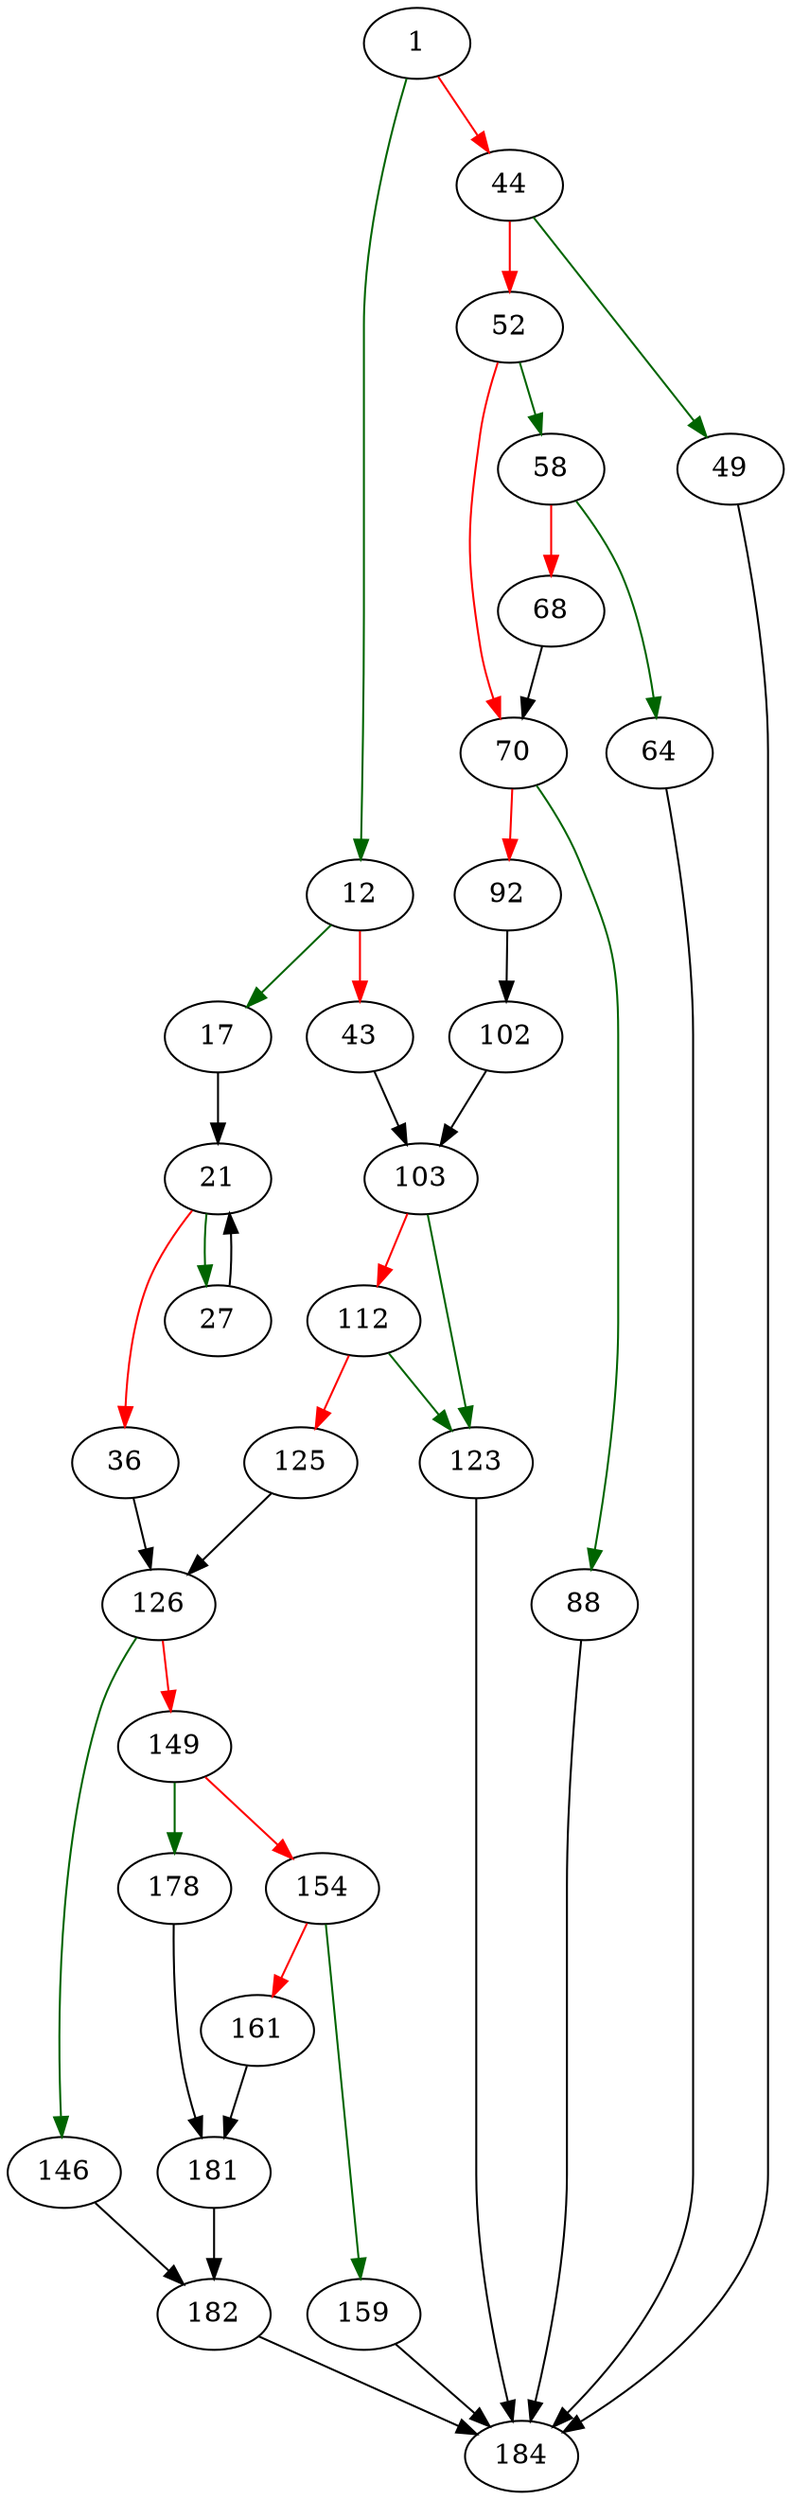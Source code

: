 strict digraph "moveToRoot" {
	// Node definitions.
	1 [entry=true];
	12;
	44;
	17;
	43;
	21;
	27;
	36;
	126;
	103;
	49;
	52;
	184;
	58;
	70;
	64;
	68;
	88;
	92;
	102;
	123;
	112;
	125;
	146;
	149;
	182;
	178;
	154;
	159;
	161;
	181;

	// Edge definitions.
	1 -> 12 [
		color=darkgreen
		cond=true
	];
	1 -> 44 [
		color=red
		cond=false
	];
	12 -> 17 [
		color=darkgreen
		cond=true
	];
	12 -> 43 [
		color=red
		cond=false
	];
	44 -> 49 [
		color=darkgreen
		cond=true
	];
	44 -> 52 [
		color=red
		cond=false
	];
	17 -> 21;
	43 -> 103;
	21 -> 27 [
		color=darkgreen
		cond=true
	];
	21 -> 36 [
		color=red
		cond=false
	];
	27 -> 21;
	36 -> 126;
	126 -> 146 [
		color=darkgreen
		cond=true
	];
	126 -> 149 [
		color=red
		cond=false
	];
	103 -> 123 [
		color=darkgreen
		cond=true
	];
	103 -> 112 [
		color=red
		cond=false
	];
	49 -> 184;
	52 -> 58 [
		color=darkgreen
		cond=true
	];
	52 -> 70 [
		color=red
		cond=false
	];
	58 -> 64 [
		color=darkgreen
		cond=true
	];
	58 -> 68 [
		color=red
		cond=false
	];
	70 -> 88 [
		color=darkgreen
		cond=true
	];
	70 -> 92 [
		color=red
		cond=false
	];
	64 -> 184;
	68 -> 70;
	88 -> 184;
	92 -> 102;
	102 -> 103;
	123 -> 184;
	112 -> 123 [
		color=darkgreen
		cond=true
	];
	112 -> 125 [
		color=red
		cond=false
	];
	125 -> 126;
	146 -> 182;
	149 -> 178 [
		color=darkgreen
		cond=true
	];
	149 -> 154 [
		color=red
		cond=false
	];
	182 -> 184;
	178 -> 181;
	154 -> 159 [
		color=darkgreen
		cond=true
	];
	154 -> 161 [
		color=red
		cond=false
	];
	159 -> 184;
	161 -> 181;
	181 -> 182;
}
